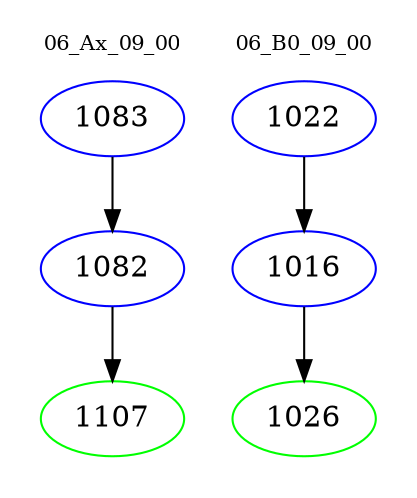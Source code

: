 digraph{
subgraph cluster_0 {
color = white
label = "06_Ax_09_00";
fontsize=10;
T0_1083 [label="1083", color="blue"]
T0_1083 -> T0_1082 [color="black"]
T0_1082 [label="1082", color="blue"]
T0_1082 -> T0_1107 [color="black"]
T0_1107 [label="1107", color="green"]
}
subgraph cluster_1 {
color = white
label = "06_B0_09_00";
fontsize=10;
T1_1022 [label="1022", color="blue"]
T1_1022 -> T1_1016 [color="black"]
T1_1016 [label="1016", color="blue"]
T1_1016 -> T1_1026 [color="black"]
T1_1026 [label="1026", color="green"]
}
}
